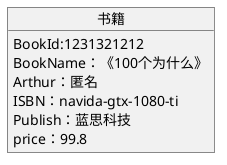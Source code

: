 @startuml
object 书籍{
     BookId:1231321212
     BookName：《100个为什么》
     Arthur：匿名
     ISBN：navida-gtx-1080-ti
     Publish：蓝思科技
     price：99.8
}
@enduml